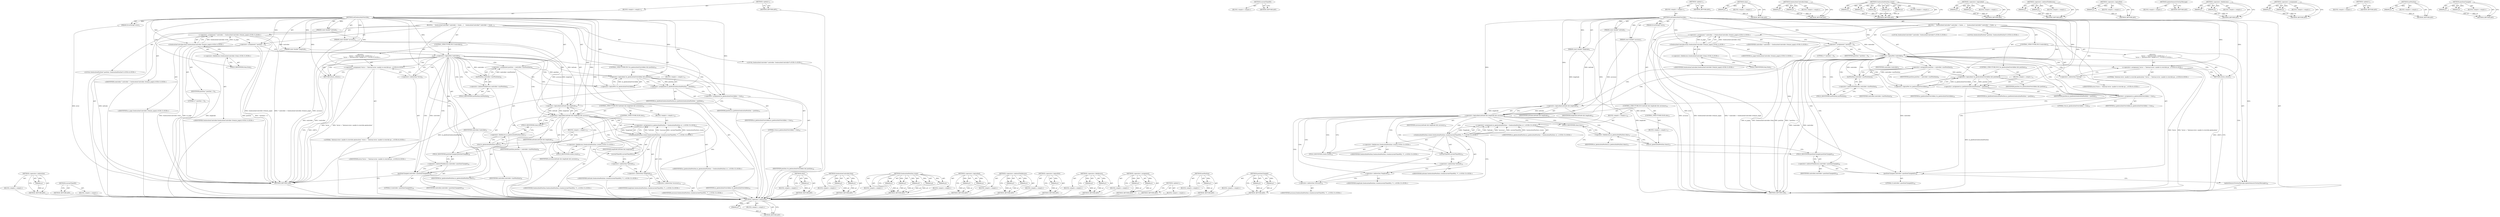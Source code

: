 digraph "positionChanged" {
vulnerable_133 [label=<(METHOD,&lt;operator&gt;.indirection)>];
vulnerable_134 [label=<(PARAM,p1)>];
vulnerable_135 [label=<(BLOCK,&lt;empty&gt;,&lt;empty&gt;)>];
vulnerable_136 [label=<(METHOD_RETURN,ANY)>];
vulnerable_159 [label=<(METHOD,currentTimeMS)>];
vulnerable_160 [label=<(BLOCK,&lt;empty&gt;,&lt;empty&gt;)>];
vulnerable_161 [label=<(METHOD_RETURN,ANY)>];
vulnerable_6 [label=<(METHOD,&lt;global&gt;)<SUB>1</SUB>>];
vulnerable_7 [label=<(BLOCK,&lt;empty&gt;,&lt;empty&gt;)<SUB>1</SUB>>];
vulnerable_8 [label=<(METHOD,setGeolocationOverride)<SUB>1</SUB>>];
vulnerable_9 [label=<(PARAM,ErrorString* error)<SUB>1</SUB>>];
vulnerable_10 [label=<(PARAM,const double* latitude)<SUB>1</SUB>>];
vulnerable_11 [label=<(PARAM,const double* longitude)<SUB>1</SUB>>];
vulnerable_12 [label=<(PARAM,const double* accuracy)<SUB>1</SUB>>];
vulnerable_13 [label=<(BLOCK,{
    GeolocationController* controller = Geolo...,{
    GeolocationController* controller = Geolo...)<SUB>2</SUB>>];
vulnerable_14 [label="<(LOCAL,GeolocationController* controller: GeolocationController*)<SUB>3</SUB>>"];
vulnerable_15 [label="<(&lt;operator&gt;.assignment,* controller = GeolocationController::from(m_page))<SUB>3</SUB>>"];
vulnerable_16 [label="<(IDENTIFIER,controller,* controller = GeolocationController::from(m_page))<SUB>3</SUB>>"];
vulnerable_17 [label="<(GeolocationController.from,GeolocationController::from(m_page))<SUB>3</SUB>>"];
vulnerable_18 [label="<(&lt;operator&gt;.fieldAccess,GeolocationController::from)<SUB>3</SUB>>"];
vulnerable_19 [label="<(IDENTIFIER,GeolocationController,GeolocationController::from(m_page))<SUB>3</SUB>>"];
vulnerable_20 [label=<(FIELD_IDENTIFIER,from,from)<SUB>3</SUB>>];
vulnerable_21 [label="<(IDENTIFIER,m_page,GeolocationController::from(m_page))<SUB>3</SUB>>"];
vulnerable_22 [label="<(LOCAL,GeolocationPosition* position: GeolocationPosition*)<SUB>4</SUB>>"];
vulnerable_23 [label=<(&lt;operator&gt;.assignment,* position = 0)<SUB>4</SUB>>];
vulnerable_24 [label=<(IDENTIFIER,position,* position = 0)<SUB>4</SUB>>];
vulnerable_25 [label=<(LITERAL,0,* position = 0)<SUB>4</SUB>>];
vulnerable_26 [label=<(CONTROL_STRUCTURE,IF,if (!controller))<SUB>5</SUB>>];
vulnerable_27 [label=<(&lt;operator&gt;.logicalNot,!controller)<SUB>5</SUB>>];
vulnerable_28 [label=<(IDENTIFIER,controller,!controller)<SUB>5</SUB>>];
vulnerable_29 [label="<(BLOCK,{
        *error = &quot;Internal error: unable to o...,{
        *error = &quot;Internal error: unable to o...)<SUB>5</SUB>>"];
vulnerable_30 [label="<(&lt;operator&gt;.assignment,*error = &quot;Internal error: unable to override ge...)<SUB>6</SUB>>"];
vulnerable_31 [label=<(&lt;operator&gt;.indirection,*error)<SUB>6</SUB>>];
vulnerable_32 [label="<(IDENTIFIER,error,*error = &quot;Internal error: unable to override ge...)<SUB>6</SUB>>"];
vulnerable_33 [label="<(LITERAL,&quot;Internal error: unable to override geolocation&quot;,*error = &quot;Internal error: unable to override ge...)<SUB>6</SUB>>"];
vulnerable_34 [label=<(RETURN,return;,return;)<SUB>7</SUB>>];
vulnerable_35 [label=<(&lt;operator&gt;.assignment,position = controller-&gt;lastPosition())<SUB>9</SUB>>];
vulnerable_36 [label=<(IDENTIFIER,position,position = controller-&gt;lastPosition())<SUB>9</SUB>>];
vulnerable_37 [label=<(lastPosition,controller-&gt;lastPosition())<SUB>9</SUB>>];
vulnerable_38 [label=<(&lt;operator&gt;.indirectFieldAccess,controller-&gt;lastPosition)<SUB>9</SUB>>];
vulnerable_39 [label=<(IDENTIFIER,controller,controller-&gt;lastPosition())<SUB>9</SUB>>];
vulnerable_40 [label=<(FIELD_IDENTIFIER,lastPosition,lastPosition)<SUB>9</SUB>>];
vulnerable_41 [label=<(CONTROL_STRUCTURE,IF,if (!m_geolocationOverridden &amp;&amp; position))<SUB>10</SUB>>];
vulnerable_42 [label=<(&lt;operator&gt;.logicalAnd,!m_geolocationOverridden &amp;&amp; position)<SUB>10</SUB>>];
vulnerable_43 [label=<(&lt;operator&gt;.logicalNot,!m_geolocationOverridden)<SUB>10</SUB>>];
vulnerable_44 [label=<(IDENTIFIER,m_geolocationOverridden,!m_geolocationOverridden)<SUB>10</SUB>>];
vulnerable_45 [label=<(IDENTIFIER,position,!m_geolocationOverridden &amp;&amp; position)<SUB>10</SUB>>];
vulnerable_46 [label=<(BLOCK,&lt;empty&gt;,&lt;empty&gt;)<SUB>11</SUB>>];
vulnerable_47 [label=<(&lt;operator&gt;.assignment,m_platformGeolocationPosition = position)<SUB>11</SUB>>];
vulnerable_48 [label=<(IDENTIFIER,m_platformGeolocationPosition,m_platformGeolocationPosition = position)<SUB>11</SUB>>];
vulnerable_49 [label=<(IDENTIFIER,position,m_platformGeolocationPosition = position)<SUB>11</SUB>>];
vulnerable_50 [label=<(&lt;operator&gt;.assignment,m_geolocationOverridden = true)<SUB>13</SUB>>];
vulnerable_51 [label=<(IDENTIFIER,m_geolocationOverridden,m_geolocationOverridden = true)<SUB>13</SUB>>];
vulnerable_52 [label=<(LITERAL,true,m_geolocationOverridden = true)<SUB>13</SUB>>];
vulnerable_53 [label=<(CONTROL_STRUCTURE,IF,if (latitude &amp;&amp; longitude &amp;&amp; accuracy))<SUB>14</SUB>>];
vulnerable_54 [label=<(&lt;operator&gt;.logicalAnd,latitude &amp;&amp; longitude &amp;&amp; accuracy)<SUB>14</SUB>>];
vulnerable_55 [label=<(&lt;operator&gt;.logicalAnd,latitude &amp;&amp; longitude)<SUB>14</SUB>>];
vulnerable_56 [label=<(IDENTIFIER,latitude,latitude &amp;&amp; longitude)<SUB>14</SUB>>];
vulnerable_57 [label=<(IDENTIFIER,longitude,latitude &amp;&amp; longitude)<SUB>14</SUB>>];
vulnerable_58 [label=<(IDENTIFIER,accuracy,latitude &amp;&amp; longitude &amp;&amp; accuracy)<SUB>14</SUB>>];
vulnerable_59 [label=<(BLOCK,&lt;empty&gt;,&lt;empty&gt;)<SUB>15</SUB>>];
vulnerable_60 [label="<(&lt;operator&gt;.assignment,m_geolocationPosition = GeolocationPosition::cr...)<SUB>15</SUB>>"];
vulnerable_61 [label="<(IDENTIFIER,m_geolocationPosition,m_geolocationPosition = GeolocationPosition::cr...)<SUB>15</SUB>>"];
vulnerable_62 [label="<(GeolocationPosition.create,GeolocationPosition::create(currentTimeMS(), *l...)<SUB>15</SUB>>"];
vulnerable_63 [label="<(&lt;operator&gt;.fieldAccess,GeolocationPosition::create)<SUB>15</SUB>>"];
vulnerable_64 [label="<(IDENTIFIER,GeolocationPosition,GeolocationPosition::create(currentTimeMS(), *l...)<SUB>15</SUB>>"];
vulnerable_65 [label=<(FIELD_IDENTIFIER,create,create)<SUB>15</SUB>>];
vulnerable_66 [label=<(currentTimeMS,currentTimeMS())<SUB>15</SUB>>];
vulnerable_67 [label=<(&lt;operator&gt;.indirection,*latitude)<SUB>15</SUB>>];
vulnerable_68 [label="<(IDENTIFIER,latitude,GeolocationPosition::create(currentTimeMS(), *l...)<SUB>15</SUB>>"];
vulnerable_69 [label=<(&lt;operator&gt;.indirection,*longitude)<SUB>15</SUB>>];
vulnerable_70 [label="<(IDENTIFIER,longitude,GeolocationPosition::create(currentTimeMS(), *l...)<SUB>15</SUB>>"];
vulnerable_71 [label=<(&lt;operator&gt;.indirection,*accuracy)<SUB>15</SUB>>];
vulnerable_72 [label="<(IDENTIFIER,accuracy,GeolocationPosition::create(currentTimeMS(), *l...)<SUB>15</SUB>>"];
vulnerable_73 [label=<(CONTROL_STRUCTURE,ELSE,else)<SUB>17</SUB>>];
vulnerable_74 [label=<(BLOCK,&lt;empty&gt;,&lt;empty&gt;)<SUB>17</SUB>>];
vulnerable_75 [label=<(clear,m_geolocationPosition.clear())<SUB>17</SUB>>];
vulnerable_76 [label=<(&lt;operator&gt;.fieldAccess,m_geolocationPosition.clear)<SUB>17</SUB>>];
vulnerable_77 [label=<(IDENTIFIER,m_geolocationPosition,m_geolocationPosition.clear())<SUB>17</SUB>>];
vulnerable_78 [label=<(FIELD_IDENTIFIER,clear,clear)<SUB>17</SUB>>];
vulnerable_79 [label=<(positionChanged,controller-&gt;positionChanged(0))<SUB>19</SUB>>];
vulnerable_80 [label=<(&lt;operator&gt;.indirectFieldAccess,controller-&gt;positionChanged)<SUB>19</SUB>>];
vulnerable_81 [label=<(IDENTIFIER,controller,controller-&gt;positionChanged(0))<SUB>19</SUB>>];
vulnerable_82 [label=<(FIELD_IDENTIFIER,positionChanged,positionChanged)<SUB>19</SUB>>];
vulnerable_83 [label=<(LITERAL,0,controller-&gt;positionChanged(0))<SUB>19</SUB>>];
vulnerable_84 [label=<(updateSensorsOverlayMessage,updateSensorsOverlayMessage())<SUB>20</SUB>>];
vulnerable_85 [label=<(METHOD_RETURN,void)<SUB>1</SUB>>];
vulnerable_87 [label=<(METHOD_RETURN,ANY)<SUB>1</SUB>>];
vulnerable_162 [label=<(METHOD,clear)>];
vulnerable_163 [label=<(PARAM,p1)>];
vulnerable_164 [label=<(BLOCK,&lt;empty&gt;,&lt;empty&gt;)>];
vulnerable_165 [label=<(METHOD_RETURN,ANY)>];
vulnerable_119 [label=<(METHOD,GeolocationController.from)>];
vulnerable_120 [label=<(PARAM,p1)>];
vulnerable_121 [label=<(PARAM,p2)>];
vulnerable_122 [label=<(BLOCK,&lt;empty&gt;,&lt;empty&gt;)>];
vulnerable_123 [label=<(METHOD_RETURN,ANY)>];
vulnerable_151 [label=<(METHOD,GeolocationPosition.create)>];
vulnerable_152 [label=<(PARAM,p1)>];
vulnerable_153 [label=<(PARAM,p2)>];
vulnerable_154 [label=<(PARAM,p3)>];
vulnerable_155 [label=<(PARAM,p4)>];
vulnerable_156 [label=<(PARAM,p5)>];
vulnerable_157 [label=<(BLOCK,&lt;empty&gt;,&lt;empty&gt;)>];
vulnerable_158 [label=<(METHOD_RETURN,ANY)>];
vulnerable_146 [label=<(METHOD,&lt;operator&gt;.logicalAnd)>];
vulnerable_147 [label=<(PARAM,p1)>];
vulnerable_148 [label=<(PARAM,p2)>];
vulnerable_149 [label=<(BLOCK,&lt;empty&gt;,&lt;empty&gt;)>];
vulnerable_150 [label=<(METHOD_RETURN,ANY)>];
vulnerable_141 [label=<(METHOD,&lt;operator&gt;.indirectFieldAccess)>];
vulnerable_142 [label=<(PARAM,p1)>];
vulnerable_143 [label=<(PARAM,p2)>];
vulnerable_144 [label=<(BLOCK,&lt;empty&gt;,&lt;empty&gt;)>];
vulnerable_145 [label=<(METHOD_RETURN,ANY)>];
vulnerable_129 [label=<(METHOD,&lt;operator&gt;.logicalNot)>];
vulnerable_130 [label=<(PARAM,p1)>];
vulnerable_131 [label=<(BLOCK,&lt;empty&gt;,&lt;empty&gt;)>];
vulnerable_132 [label=<(METHOD_RETURN,ANY)>];
vulnerable_171 [label=<(METHOD,updateSensorsOverlayMessage)>];
vulnerable_172 [label=<(BLOCK,&lt;empty&gt;,&lt;empty&gt;)>];
vulnerable_173 [label=<(METHOD_RETURN,ANY)>];
vulnerable_124 [label=<(METHOD,&lt;operator&gt;.fieldAccess)>];
vulnerable_125 [label=<(PARAM,p1)>];
vulnerable_126 [label=<(PARAM,p2)>];
vulnerable_127 [label=<(BLOCK,&lt;empty&gt;,&lt;empty&gt;)>];
vulnerable_128 [label=<(METHOD_RETURN,ANY)>];
vulnerable_114 [label=<(METHOD,&lt;operator&gt;.assignment)>];
vulnerable_115 [label=<(PARAM,p1)>];
vulnerable_116 [label=<(PARAM,p2)>];
vulnerable_117 [label=<(BLOCK,&lt;empty&gt;,&lt;empty&gt;)>];
vulnerable_118 [label=<(METHOD_RETURN,ANY)>];
vulnerable_108 [label=<(METHOD,&lt;global&gt;)<SUB>1</SUB>>];
vulnerable_109 [label=<(BLOCK,&lt;empty&gt;,&lt;empty&gt;)>];
vulnerable_110 [label=<(METHOD_RETURN,ANY)>];
vulnerable_137 [label=<(METHOD,lastPosition)>];
vulnerable_138 [label=<(PARAM,p1)>];
vulnerable_139 [label=<(BLOCK,&lt;empty&gt;,&lt;empty&gt;)>];
vulnerable_140 [label=<(METHOD_RETURN,ANY)>];
vulnerable_166 [label=<(METHOD,positionChanged)>];
vulnerable_167 [label=<(PARAM,p1)>];
vulnerable_168 [label=<(PARAM,p2)>];
vulnerable_169 [label=<(BLOCK,&lt;empty&gt;,&lt;empty&gt;)>];
vulnerable_170 [label=<(METHOD_RETURN,ANY)>];
fixed_132 [label=<(METHOD,&lt;operator&gt;.indirection)>];
fixed_133 [label=<(PARAM,p1)>];
fixed_134 [label=<(BLOCK,&lt;empty&gt;,&lt;empty&gt;)>];
fixed_135 [label=<(METHOD_RETURN,ANY)>];
fixed_158 [label=<(METHOD,currentTimeMS)>];
fixed_159 [label=<(BLOCK,&lt;empty&gt;,&lt;empty&gt;)>];
fixed_160 [label=<(METHOD_RETURN,ANY)>];
fixed_6 [label=<(METHOD,&lt;global&gt;)<SUB>1</SUB>>];
fixed_7 [label=<(BLOCK,&lt;empty&gt;,&lt;empty&gt;)<SUB>1</SUB>>];
fixed_8 [label=<(METHOD,setGeolocationOverride)<SUB>1</SUB>>];
fixed_9 [label=<(PARAM,ErrorString* error)<SUB>1</SUB>>];
fixed_10 [label=<(PARAM,const double* latitude)<SUB>1</SUB>>];
fixed_11 [label=<(PARAM,const double* longitude)<SUB>1</SUB>>];
fixed_12 [label=<(PARAM,const double* accuracy)<SUB>1</SUB>>];
fixed_13 [label=<(BLOCK,{
    GeolocationController* controller = Geolo...,{
    GeolocationController* controller = Geolo...)<SUB>2</SUB>>];
fixed_14 [label="<(LOCAL,GeolocationController* controller: GeolocationController*)<SUB>3</SUB>>"];
fixed_15 [label="<(&lt;operator&gt;.assignment,* controller = GeolocationController::from(m_page))<SUB>3</SUB>>"];
fixed_16 [label="<(IDENTIFIER,controller,* controller = GeolocationController::from(m_page))<SUB>3</SUB>>"];
fixed_17 [label="<(GeolocationController.from,GeolocationController::from(m_page))<SUB>3</SUB>>"];
fixed_18 [label="<(&lt;operator&gt;.fieldAccess,GeolocationController::from)<SUB>3</SUB>>"];
fixed_19 [label="<(IDENTIFIER,GeolocationController,GeolocationController::from(m_page))<SUB>3</SUB>>"];
fixed_20 [label=<(FIELD_IDENTIFIER,from,from)<SUB>3</SUB>>];
fixed_21 [label="<(IDENTIFIER,m_page,GeolocationController::from(m_page))<SUB>3</SUB>>"];
fixed_22 [label="<(LOCAL,GeolocationPosition* position: GeolocationPosition*)<SUB>4</SUB>>"];
fixed_23 [label=<(&lt;operator&gt;.assignment,* position = 0)<SUB>4</SUB>>];
fixed_24 [label=<(IDENTIFIER,position,* position = 0)<SUB>4</SUB>>];
fixed_25 [label=<(LITERAL,0,* position = 0)<SUB>4</SUB>>];
fixed_26 [label=<(CONTROL_STRUCTURE,IF,if (!controller))<SUB>5</SUB>>];
fixed_27 [label=<(&lt;operator&gt;.logicalNot,!controller)<SUB>5</SUB>>];
fixed_28 [label=<(IDENTIFIER,controller,!controller)<SUB>5</SUB>>];
fixed_29 [label="<(BLOCK,{
        *error = &quot;Internal error: unable to o...,{
        *error = &quot;Internal error: unable to o...)<SUB>5</SUB>>"];
fixed_30 [label="<(&lt;operator&gt;.assignment,*error = &quot;Internal error: unable to override ge...)<SUB>6</SUB>>"];
fixed_31 [label=<(&lt;operator&gt;.indirection,*error)<SUB>6</SUB>>];
fixed_32 [label="<(IDENTIFIER,error,*error = &quot;Internal error: unable to override ge...)<SUB>6</SUB>>"];
fixed_33 [label="<(LITERAL,&quot;Internal error: unable to override geolocation&quot;,*error = &quot;Internal error: unable to override ge...)<SUB>6</SUB>>"];
fixed_34 [label=<(RETURN,return;,return;)<SUB>7</SUB>>];
fixed_35 [label=<(&lt;operator&gt;.assignment,position = controller-&gt;lastPosition())<SUB>9</SUB>>];
fixed_36 [label=<(IDENTIFIER,position,position = controller-&gt;lastPosition())<SUB>9</SUB>>];
fixed_37 [label=<(lastPosition,controller-&gt;lastPosition())<SUB>9</SUB>>];
fixed_38 [label=<(&lt;operator&gt;.indirectFieldAccess,controller-&gt;lastPosition)<SUB>9</SUB>>];
fixed_39 [label=<(IDENTIFIER,controller,controller-&gt;lastPosition())<SUB>9</SUB>>];
fixed_40 [label=<(FIELD_IDENTIFIER,lastPosition,lastPosition)<SUB>9</SUB>>];
fixed_41 [label=<(CONTROL_STRUCTURE,IF,if (!m_geolocationOverridden &amp;&amp; position))<SUB>10</SUB>>];
fixed_42 [label=<(&lt;operator&gt;.logicalAnd,!m_geolocationOverridden &amp;&amp; position)<SUB>10</SUB>>];
fixed_43 [label=<(&lt;operator&gt;.logicalNot,!m_geolocationOverridden)<SUB>10</SUB>>];
fixed_44 [label=<(IDENTIFIER,m_geolocationOverridden,!m_geolocationOverridden)<SUB>10</SUB>>];
fixed_45 [label=<(IDENTIFIER,position,!m_geolocationOverridden &amp;&amp; position)<SUB>10</SUB>>];
fixed_46 [label=<(BLOCK,&lt;empty&gt;,&lt;empty&gt;)<SUB>11</SUB>>];
fixed_47 [label=<(&lt;operator&gt;.assignment,m_platformGeolocationPosition = position)<SUB>11</SUB>>];
fixed_48 [label=<(IDENTIFIER,m_platformGeolocationPosition,m_platformGeolocationPosition = position)<SUB>11</SUB>>];
fixed_49 [label=<(IDENTIFIER,position,m_platformGeolocationPosition = position)<SUB>11</SUB>>];
fixed_50 [label=<(&lt;operator&gt;.assignment,m_geolocationOverridden = true)<SUB>13</SUB>>];
fixed_51 [label=<(IDENTIFIER,m_geolocationOverridden,m_geolocationOverridden = true)<SUB>13</SUB>>];
fixed_52 [label=<(LITERAL,true,m_geolocationOverridden = true)<SUB>13</SUB>>];
fixed_53 [label=<(CONTROL_STRUCTURE,IF,if (latitude &amp;&amp; longitude &amp;&amp; accuracy))<SUB>14</SUB>>];
fixed_54 [label=<(&lt;operator&gt;.logicalAnd,latitude &amp;&amp; longitude &amp;&amp; accuracy)<SUB>14</SUB>>];
fixed_55 [label=<(&lt;operator&gt;.logicalAnd,latitude &amp;&amp; longitude)<SUB>14</SUB>>];
fixed_56 [label=<(IDENTIFIER,latitude,latitude &amp;&amp; longitude)<SUB>14</SUB>>];
fixed_57 [label=<(IDENTIFIER,longitude,latitude &amp;&amp; longitude)<SUB>14</SUB>>];
fixed_58 [label=<(IDENTIFIER,accuracy,latitude &amp;&amp; longitude &amp;&amp; accuracy)<SUB>14</SUB>>];
fixed_59 [label=<(BLOCK,&lt;empty&gt;,&lt;empty&gt;)<SUB>15</SUB>>];
fixed_60 [label="<(&lt;operator&gt;.assignment,m_geolocationPosition = GeolocationPosition::cr...)<SUB>15</SUB>>"];
fixed_61 [label="<(IDENTIFIER,m_geolocationPosition,m_geolocationPosition = GeolocationPosition::cr...)<SUB>15</SUB>>"];
fixed_62 [label="<(GeolocationPosition.create,GeolocationPosition::create(currentTimeMS(), *l...)<SUB>15</SUB>>"];
fixed_63 [label="<(&lt;operator&gt;.fieldAccess,GeolocationPosition::create)<SUB>15</SUB>>"];
fixed_64 [label="<(IDENTIFIER,GeolocationPosition,GeolocationPosition::create(currentTimeMS(), *l...)<SUB>15</SUB>>"];
fixed_65 [label=<(FIELD_IDENTIFIER,create,create)<SUB>15</SUB>>];
fixed_66 [label=<(currentTimeMS,currentTimeMS())<SUB>15</SUB>>];
fixed_67 [label=<(&lt;operator&gt;.indirection,*latitude)<SUB>15</SUB>>];
fixed_68 [label="<(IDENTIFIER,latitude,GeolocationPosition::create(currentTimeMS(), *l...)<SUB>15</SUB>>"];
fixed_69 [label=<(&lt;operator&gt;.indirection,*longitude)<SUB>15</SUB>>];
fixed_70 [label="<(IDENTIFIER,longitude,GeolocationPosition::create(currentTimeMS(), *l...)<SUB>15</SUB>>"];
fixed_71 [label=<(&lt;operator&gt;.indirection,*accuracy)<SUB>15</SUB>>];
fixed_72 [label="<(IDENTIFIER,accuracy,GeolocationPosition::create(currentTimeMS(), *l...)<SUB>15</SUB>>"];
fixed_73 [label=<(CONTROL_STRUCTURE,ELSE,else)<SUB>17</SUB>>];
fixed_74 [label=<(BLOCK,&lt;empty&gt;,&lt;empty&gt;)<SUB>17</SUB>>];
fixed_75 [label=<(clear,m_geolocationPosition.clear())<SUB>17</SUB>>];
fixed_76 [label=<(&lt;operator&gt;.fieldAccess,m_geolocationPosition.clear)<SUB>17</SUB>>];
fixed_77 [label=<(IDENTIFIER,m_geolocationPosition,m_geolocationPosition.clear())<SUB>17</SUB>>];
fixed_78 [label=<(FIELD_IDENTIFIER,clear,clear)<SUB>17</SUB>>];
fixed_79 [label=<(positionChanged,controller-&gt;positionChanged(0))<SUB>19</SUB>>];
fixed_80 [label=<(&lt;operator&gt;.indirectFieldAccess,controller-&gt;positionChanged)<SUB>19</SUB>>];
fixed_81 [label=<(IDENTIFIER,controller,controller-&gt;positionChanged(0))<SUB>19</SUB>>];
fixed_82 [label=<(FIELD_IDENTIFIER,positionChanged,positionChanged)<SUB>19</SUB>>];
fixed_83 [label=<(LITERAL,0,controller-&gt;positionChanged(0))<SUB>19</SUB>>];
fixed_84 [label=<(METHOD_RETURN,void)<SUB>1</SUB>>];
fixed_86 [label=<(METHOD_RETURN,ANY)<SUB>1</SUB>>];
fixed_161 [label=<(METHOD,clear)>];
fixed_162 [label=<(PARAM,p1)>];
fixed_163 [label=<(BLOCK,&lt;empty&gt;,&lt;empty&gt;)>];
fixed_164 [label=<(METHOD_RETURN,ANY)>];
fixed_118 [label=<(METHOD,GeolocationController.from)>];
fixed_119 [label=<(PARAM,p1)>];
fixed_120 [label=<(PARAM,p2)>];
fixed_121 [label=<(BLOCK,&lt;empty&gt;,&lt;empty&gt;)>];
fixed_122 [label=<(METHOD_RETURN,ANY)>];
fixed_150 [label=<(METHOD,GeolocationPosition.create)>];
fixed_151 [label=<(PARAM,p1)>];
fixed_152 [label=<(PARAM,p2)>];
fixed_153 [label=<(PARAM,p3)>];
fixed_154 [label=<(PARAM,p4)>];
fixed_155 [label=<(PARAM,p5)>];
fixed_156 [label=<(BLOCK,&lt;empty&gt;,&lt;empty&gt;)>];
fixed_157 [label=<(METHOD_RETURN,ANY)>];
fixed_145 [label=<(METHOD,&lt;operator&gt;.logicalAnd)>];
fixed_146 [label=<(PARAM,p1)>];
fixed_147 [label=<(PARAM,p2)>];
fixed_148 [label=<(BLOCK,&lt;empty&gt;,&lt;empty&gt;)>];
fixed_149 [label=<(METHOD_RETURN,ANY)>];
fixed_140 [label=<(METHOD,&lt;operator&gt;.indirectFieldAccess)>];
fixed_141 [label=<(PARAM,p1)>];
fixed_142 [label=<(PARAM,p2)>];
fixed_143 [label=<(BLOCK,&lt;empty&gt;,&lt;empty&gt;)>];
fixed_144 [label=<(METHOD_RETURN,ANY)>];
fixed_128 [label=<(METHOD,&lt;operator&gt;.logicalNot)>];
fixed_129 [label=<(PARAM,p1)>];
fixed_130 [label=<(BLOCK,&lt;empty&gt;,&lt;empty&gt;)>];
fixed_131 [label=<(METHOD_RETURN,ANY)>];
fixed_123 [label=<(METHOD,&lt;operator&gt;.fieldAccess)>];
fixed_124 [label=<(PARAM,p1)>];
fixed_125 [label=<(PARAM,p2)>];
fixed_126 [label=<(BLOCK,&lt;empty&gt;,&lt;empty&gt;)>];
fixed_127 [label=<(METHOD_RETURN,ANY)>];
fixed_113 [label=<(METHOD,&lt;operator&gt;.assignment)>];
fixed_114 [label=<(PARAM,p1)>];
fixed_115 [label=<(PARAM,p2)>];
fixed_116 [label=<(BLOCK,&lt;empty&gt;,&lt;empty&gt;)>];
fixed_117 [label=<(METHOD_RETURN,ANY)>];
fixed_107 [label=<(METHOD,&lt;global&gt;)<SUB>1</SUB>>];
fixed_108 [label=<(BLOCK,&lt;empty&gt;,&lt;empty&gt;)>];
fixed_109 [label=<(METHOD_RETURN,ANY)>];
fixed_136 [label=<(METHOD,lastPosition)>];
fixed_137 [label=<(PARAM,p1)>];
fixed_138 [label=<(BLOCK,&lt;empty&gt;,&lt;empty&gt;)>];
fixed_139 [label=<(METHOD_RETURN,ANY)>];
fixed_165 [label=<(METHOD,positionChanged)>];
fixed_166 [label=<(PARAM,p1)>];
fixed_167 [label=<(PARAM,p2)>];
fixed_168 [label=<(BLOCK,&lt;empty&gt;,&lt;empty&gt;)>];
fixed_169 [label=<(METHOD_RETURN,ANY)>];
vulnerable_133 -> vulnerable_134  [key=0, label="AST: "];
vulnerable_133 -> vulnerable_134  [key=1, label="DDG: "];
vulnerable_133 -> vulnerable_135  [key=0, label="AST: "];
vulnerable_133 -> vulnerable_136  [key=0, label="AST: "];
vulnerable_133 -> vulnerable_136  [key=1, label="CFG: "];
vulnerable_134 -> vulnerable_136  [key=0, label="DDG: p1"];
vulnerable_159 -> vulnerable_160  [key=0, label="AST: "];
vulnerable_159 -> vulnerable_161  [key=0, label="AST: "];
vulnerable_159 -> vulnerable_161  [key=1, label="CFG: "];
vulnerable_6 -> vulnerable_7  [key=0, label="AST: "];
vulnerable_6 -> vulnerable_87  [key=0, label="AST: "];
vulnerable_6 -> vulnerable_87  [key=1, label="CFG: "];
vulnerable_7 -> vulnerable_8  [key=0, label="AST: "];
vulnerable_8 -> vulnerable_9  [key=0, label="AST: "];
vulnerable_8 -> vulnerable_9  [key=1, label="DDG: "];
vulnerable_8 -> vulnerable_10  [key=0, label="AST: "];
vulnerable_8 -> vulnerable_10  [key=1, label="DDG: "];
vulnerable_8 -> vulnerable_11  [key=0, label="AST: "];
vulnerable_8 -> vulnerable_11  [key=1, label="DDG: "];
vulnerable_8 -> vulnerable_12  [key=0, label="AST: "];
vulnerable_8 -> vulnerable_12  [key=1, label="DDG: "];
vulnerable_8 -> vulnerable_13  [key=0, label="AST: "];
vulnerable_8 -> vulnerable_85  [key=0, label="AST: "];
vulnerable_8 -> vulnerable_20  [key=0, label="CFG: "];
vulnerable_8 -> vulnerable_23  [key=0, label="DDG: "];
vulnerable_8 -> vulnerable_50  [key=0, label="DDG: "];
vulnerable_8 -> vulnerable_84  [key=0, label="DDG: "];
vulnerable_8 -> vulnerable_79  [key=0, label="DDG: "];
vulnerable_8 -> vulnerable_17  [key=0, label="DDG: "];
vulnerable_8 -> vulnerable_27  [key=0, label="DDG: "];
vulnerable_8 -> vulnerable_30  [key=0, label="DDG: "];
vulnerable_8 -> vulnerable_34  [key=0, label="DDG: "];
vulnerable_8 -> vulnerable_42  [key=0, label="DDG: "];
vulnerable_8 -> vulnerable_47  [key=0, label="DDG: "];
vulnerable_8 -> vulnerable_54  [key=0, label="DDG: "];
vulnerable_8 -> vulnerable_43  [key=0, label="DDG: "];
vulnerable_8 -> vulnerable_55  [key=0, label="DDG: "];
vulnerable_8 -> vulnerable_62  [key=0, label="DDG: "];
vulnerable_9 -> vulnerable_85  [key=0, label="DDG: error"];
vulnerable_10 -> vulnerable_85  [key=0, label="DDG: latitude"];
vulnerable_10 -> vulnerable_55  [key=0, label="DDG: latitude"];
vulnerable_11 -> vulnerable_85  [key=0, label="DDG: longitude"];
vulnerable_11 -> vulnerable_55  [key=0, label="DDG: longitude"];
vulnerable_12 -> vulnerable_85  [key=0, label="DDG: accuracy"];
vulnerable_12 -> vulnerable_54  [key=0, label="DDG: accuracy"];
vulnerable_13 -> vulnerable_14  [key=0, label="AST: "];
vulnerable_13 -> vulnerable_15  [key=0, label="AST: "];
vulnerable_13 -> vulnerable_22  [key=0, label="AST: "];
vulnerable_13 -> vulnerable_23  [key=0, label="AST: "];
vulnerable_13 -> vulnerable_26  [key=0, label="AST: "];
vulnerable_13 -> vulnerable_35  [key=0, label="AST: "];
vulnerable_13 -> vulnerable_41  [key=0, label="AST: "];
vulnerable_13 -> vulnerable_50  [key=0, label="AST: "];
vulnerable_13 -> vulnerable_53  [key=0, label="AST: "];
vulnerable_13 -> vulnerable_79  [key=0, label="AST: "];
vulnerable_13 -> vulnerable_84  [key=0, label="AST: "];
vulnerable_15 -> vulnerable_16  [key=0, label="AST: "];
vulnerable_15 -> vulnerable_17  [key=0, label="AST: "];
vulnerable_15 -> vulnerable_23  [key=0, label="CFG: "];
vulnerable_15 -> vulnerable_85  [key=0, label="DDG: GeolocationController::from(m_page)"];
vulnerable_15 -> vulnerable_85  [key=1, label="DDG: * controller = GeolocationController::from(m_page)"];
vulnerable_15 -> vulnerable_27  [key=0, label="DDG: controller"];
vulnerable_17 -> vulnerable_18  [key=0, label="AST: "];
vulnerable_17 -> vulnerable_21  [key=0, label="AST: "];
vulnerable_17 -> vulnerable_15  [key=0, label="CFG: "];
vulnerable_17 -> vulnerable_15  [key=1, label="DDG: GeolocationController::from"];
vulnerable_17 -> vulnerable_15  [key=2, label="DDG: m_page"];
vulnerable_17 -> vulnerable_85  [key=0, label="DDG: GeolocationController::from"];
vulnerable_17 -> vulnerable_85  [key=1, label="DDG: m_page"];
vulnerable_18 -> vulnerable_19  [key=0, label="AST: "];
vulnerable_18 -> vulnerable_20  [key=0, label="AST: "];
vulnerable_18 -> vulnerable_17  [key=0, label="CFG: "];
vulnerable_20 -> vulnerable_18  [key=0, label="CFG: "];
vulnerable_23 -> vulnerable_24  [key=0, label="AST: "];
vulnerable_23 -> vulnerable_25  [key=0, label="AST: "];
vulnerable_23 -> vulnerable_27  [key=0, label="CFG: "];
vulnerable_23 -> vulnerable_85  [key=0, label="DDG: position"];
vulnerable_23 -> vulnerable_85  [key=1, label="DDG: * position = 0"];
vulnerable_26 -> vulnerable_27  [key=0, label="AST: "];
vulnerable_26 -> vulnerable_29  [key=0, label="AST: "];
vulnerable_27 -> vulnerable_28  [key=0, label="AST: "];
vulnerable_27 -> vulnerable_31  [key=0, label="CFG: "];
vulnerable_27 -> vulnerable_31  [key=1, label="CDG: "];
vulnerable_27 -> vulnerable_40  [key=0, label="CFG: "];
vulnerable_27 -> vulnerable_40  [key=1, label="CDG: "];
vulnerable_27 -> vulnerable_85  [key=0, label="DDG: controller"];
vulnerable_27 -> vulnerable_85  [key=1, label="DDG: !controller"];
vulnerable_27 -> vulnerable_79  [key=0, label="DDG: controller"];
vulnerable_27 -> vulnerable_79  [key=1, label="CDG: "];
vulnerable_27 -> vulnerable_37  [key=0, label="DDG: controller"];
vulnerable_27 -> vulnerable_37  [key=1, label="CDG: "];
vulnerable_27 -> vulnerable_30  [key=0, label="CDG: "];
vulnerable_27 -> vulnerable_34  [key=0, label="CDG: "];
vulnerable_27 -> vulnerable_42  [key=0, label="CDG: "];
vulnerable_27 -> vulnerable_84  [key=0, label="CDG: "];
vulnerable_27 -> vulnerable_38  [key=0, label="CDG: "];
vulnerable_27 -> vulnerable_50  [key=0, label="CDG: "];
vulnerable_27 -> vulnerable_35  [key=0, label="CDG: "];
vulnerable_27 -> vulnerable_82  [key=0, label="CDG: "];
vulnerable_27 -> vulnerable_54  [key=0, label="CDG: "];
vulnerable_27 -> vulnerable_43  [key=0, label="CDG: "];
vulnerable_27 -> vulnerable_80  [key=0, label="CDG: "];
vulnerable_27 -> vulnerable_55  [key=0, label="CDG: "];
vulnerable_29 -> vulnerable_30  [key=0, label="AST: "];
vulnerable_29 -> vulnerable_34  [key=0, label="AST: "];
vulnerable_30 -> vulnerable_31  [key=0, label="AST: "];
vulnerable_30 -> vulnerable_33  [key=0, label="AST: "];
vulnerable_30 -> vulnerable_34  [key=0, label="CFG: "];
vulnerable_30 -> vulnerable_85  [key=0, label="DDG: *error"];
vulnerable_30 -> vulnerable_85  [key=1, label="DDG: *error = &quot;Internal error: unable to override geolocation&quot;"];
vulnerable_31 -> vulnerable_32  [key=0, label="AST: "];
vulnerable_31 -> vulnerable_30  [key=0, label="CFG: "];
vulnerable_34 -> vulnerable_85  [key=0, label="CFG: "];
vulnerable_34 -> vulnerable_85  [key=1, label="DDG: &lt;RET&gt;"];
vulnerable_35 -> vulnerable_36  [key=0, label="AST: "];
vulnerable_35 -> vulnerable_37  [key=0, label="AST: "];
vulnerable_35 -> vulnerable_43  [key=0, label="CFG: "];
vulnerable_35 -> vulnerable_42  [key=0, label="DDG: position"];
vulnerable_37 -> vulnerable_38  [key=0, label="AST: "];
vulnerable_37 -> vulnerable_35  [key=0, label="CFG: "];
vulnerable_37 -> vulnerable_35  [key=1, label="DDG: controller-&gt;lastPosition"];
vulnerable_38 -> vulnerable_39  [key=0, label="AST: "];
vulnerable_38 -> vulnerable_40  [key=0, label="AST: "];
vulnerable_38 -> vulnerable_37  [key=0, label="CFG: "];
vulnerable_40 -> vulnerable_38  [key=0, label="CFG: "];
vulnerable_41 -> vulnerable_42  [key=0, label="AST: "];
vulnerable_41 -> vulnerable_46  [key=0, label="AST: "];
vulnerable_42 -> vulnerable_43  [key=0, label="AST: "];
vulnerable_42 -> vulnerable_45  [key=0, label="AST: "];
vulnerable_42 -> vulnerable_47  [key=0, label="CFG: "];
vulnerable_42 -> vulnerable_47  [key=1, label="DDG: position"];
vulnerable_42 -> vulnerable_47  [key=2, label="CDG: "];
vulnerable_42 -> vulnerable_50  [key=0, label="CFG: "];
vulnerable_43 -> vulnerable_44  [key=0, label="AST: "];
vulnerable_43 -> vulnerable_42  [key=0, label="CFG: "];
vulnerable_43 -> vulnerable_42  [key=1, label="DDG: m_geolocationOverridden"];
vulnerable_46 -> vulnerable_47  [key=0, label="AST: "];
vulnerable_47 -> vulnerable_48  [key=0, label="AST: "];
vulnerable_47 -> vulnerable_49  [key=0, label="AST: "];
vulnerable_47 -> vulnerable_50  [key=0, label="CFG: "];
vulnerable_47 -> vulnerable_85  [key=0, label="DDG: m_platformGeolocationPosition"];
vulnerable_50 -> vulnerable_51  [key=0, label="AST: "];
vulnerable_50 -> vulnerable_52  [key=0, label="AST: "];
vulnerable_50 -> vulnerable_55  [key=0, label="CFG: "];
vulnerable_53 -> vulnerable_54  [key=0, label="AST: "];
vulnerable_53 -> vulnerable_59  [key=0, label="AST: "];
vulnerable_53 -> vulnerable_73  [key=0, label="AST: "];
vulnerable_54 -> vulnerable_55  [key=0, label="AST: "];
vulnerable_54 -> vulnerable_58  [key=0, label="AST: "];
vulnerable_54 -> vulnerable_65  [key=0, label="CFG: "];
vulnerable_54 -> vulnerable_65  [key=1, label="CDG: "];
vulnerable_54 -> vulnerable_78  [key=0, label="CFG: "];
vulnerable_54 -> vulnerable_78  [key=1, label="CDG: "];
vulnerable_54 -> vulnerable_60  [key=0, label="CDG: "];
vulnerable_54 -> vulnerable_66  [key=0, label="CDG: "];
vulnerable_54 -> vulnerable_75  [key=0, label="CDG: "];
vulnerable_54 -> vulnerable_69  [key=0, label="CDG: "];
vulnerable_54 -> vulnerable_67  [key=0, label="CDG: "];
vulnerable_54 -> vulnerable_76  [key=0, label="CDG: "];
vulnerable_54 -> vulnerable_71  [key=0, label="CDG: "];
vulnerable_54 -> vulnerable_63  [key=0, label="CDG: "];
vulnerable_54 -> vulnerable_62  [key=0, label="CDG: "];
vulnerable_55 -> vulnerable_56  [key=0, label="AST: "];
vulnerable_55 -> vulnerable_57  [key=0, label="AST: "];
vulnerable_55 -> vulnerable_54  [key=0, label="CFG: "];
vulnerable_55 -> vulnerable_54  [key=1, label="DDG: latitude"];
vulnerable_55 -> vulnerable_54  [key=2, label="DDG: longitude"];
vulnerable_59 -> vulnerable_60  [key=0, label="AST: "];
vulnerable_60 -> vulnerable_61  [key=0, label="AST: "];
vulnerable_60 -> vulnerable_62  [key=0, label="AST: "];
vulnerable_60 -> vulnerable_82  [key=0, label="CFG: "];
vulnerable_62 -> vulnerable_63  [key=0, label="AST: "];
vulnerable_62 -> vulnerable_66  [key=0, label="AST: "];
vulnerable_62 -> vulnerable_67  [key=0, label="AST: "];
vulnerable_62 -> vulnerable_69  [key=0, label="AST: "];
vulnerable_62 -> vulnerable_71  [key=0, label="AST: "];
vulnerable_62 -> vulnerable_60  [key=0, label="CFG: "];
vulnerable_62 -> vulnerable_60  [key=1, label="DDG: *latitude"];
vulnerable_62 -> vulnerable_60  [key=2, label="DDG: *accuracy"];
vulnerable_62 -> vulnerable_60  [key=3, label="DDG: currentTimeMS()"];
vulnerable_62 -> vulnerable_60  [key=4, label="DDG: GeolocationPosition::create"];
vulnerable_62 -> vulnerable_60  [key=5, label="DDG: *longitude"];
vulnerable_63 -> vulnerable_64  [key=0, label="AST: "];
vulnerable_63 -> vulnerable_65  [key=0, label="AST: "];
vulnerable_63 -> vulnerable_66  [key=0, label="CFG: "];
vulnerable_65 -> vulnerable_63  [key=0, label="CFG: "];
vulnerable_66 -> vulnerable_67  [key=0, label="CFG: "];
vulnerable_67 -> vulnerable_68  [key=0, label="AST: "];
vulnerable_67 -> vulnerable_69  [key=0, label="CFG: "];
vulnerable_69 -> vulnerable_70  [key=0, label="AST: "];
vulnerable_69 -> vulnerable_71  [key=0, label="CFG: "];
vulnerable_71 -> vulnerable_72  [key=0, label="AST: "];
vulnerable_71 -> vulnerable_62  [key=0, label="CFG: "];
vulnerable_73 -> vulnerable_74  [key=0, label="AST: "];
vulnerable_74 -> vulnerable_75  [key=0, label="AST: "];
vulnerable_75 -> vulnerable_76  [key=0, label="AST: "];
vulnerable_75 -> vulnerable_82  [key=0, label="CFG: "];
vulnerable_76 -> vulnerable_77  [key=0, label="AST: "];
vulnerable_76 -> vulnerable_78  [key=0, label="AST: "];
vulnerable_76 -> vulnerable_75  [key=0, label="CFG: "];
vulnerable_78 -> vulnerable_76  [key=0, label="CFG: "];
vulnerable_79 -> vulnerable_80  [key=0, label="AST: "];
vulnerable_79 -> vulnerable_83  [key=0, label="AST: "];
vulnerable_79 -> vulnerable_84  [key=0, label="CFG: "];
vulnerable_80 -> vulnerable_81  [key=0, label="AST: "];
vulnerable_80 -> vulnerable_82  [key=0, label="AST: "];
vulnerable_80 -> vulnerable_79  [key=0, label="CFG: "];
vulnerable_82 -> vulnerable_80  [key=0, label="CFG: "];
vulnerable_84 -> vulnerable_85  [key=0, label="CFG: "];
vulnerable_162 -> vulnerable_163  [key=0, label="AST: "];
vulnerable_162 -> vulnerable_163  [key=1, label="DDG: "];
vulnerable_162 -> vulnerable_164  [key=0, label="AST: "];
vulnerable_162 -> vulnerable_165  [key=0, label="AST: "];
vulnerable_162 -> vulnerable_165  [key=1, label="CFG: "];
vulnerable_163 -> vulnerable_165  [key=0, label="DDG: p1"];
vulnerable_119 -> vulnerable_120  [key=0, label="AST: "];
vulnerable_119 -> vulnerable_120  [key=1, label="DDG: "];
vulnerable_119 -> vulnerable_122  [key=0, label="AST: "];
vulnerable_119 -> vulnerable_121  [key=0, label="AST: "];
vulnerable_119 -> vulnerable_121  [key=1, label="DDG: "];
vulnerable_119 -> vulnerable_123  [key=0, label="AST: "];
vulnerable_119 -> vulnerable_123  [key=1, label="CFG: "];
vulnerable_120 -> vulnerable_123  [key=0, label="DDG: p1"];
vulnerable_121 -> vulnerable_123  [key=0, label="DDG: p2"];
vulnerable_151 -> vulnerable_152  [key=0, label="AST: "];
vulnerable_151 -> vulnerable_152  [key=1, label="DDG: "];
vulnerable_151 -> vulnerable_157  [key=0, label="AST: "];
vulnerable_151 -> vulnerable_153  [key=0, label="AST: "];
vulnerable_151 -> vulnerable_153  [key=1, label="DDG: "];
vulnerable_151 -> vulnerable_158  [key=0, label="AST: "];
vulnerable_151 -> vulnerable_158  [key=1, label="CFG: "];
vulnerable_151 -> vulnerable_154  [key=0, label="AST: "];
vulnerable_151 -> vulnerable_154  [key=1, label="DDG: "];
vulnerable_151 -> vulnerable_155  [key=0, label="AST: "];
vulnerable_151 -> vulnerable_155  [key=1, label="DDG: "];
vulnerable_151 -> vulnerable_156  [key=0, label="AST: "];
vulnerable_151 -> vulnerable_156  [key=1, label="DDG: "];
vulnerable_152 -> vulnerable_158  [key=0, label="DDG: p1"];
vulnerable_153 -> vulnerable_158  [key=0, label="DDG: p2"];
vulnerable_154 -> vulnerable_158  [key=0, label="DDG: p3"];
vulnerable_155 -> vulnerable_158  [key=0, label="DDG: p4"];
vulnerable_156 -> vulnerable_158  [key=0, label="DDG: p5"];
vulnerable_146 -> vulnerable_147  [key=0, label="AST: "];
vulnerable_146 -> vulnerable_147  [key=1, label="DDG: "];
vulnerable_146 -> vulnerable_149  [key=0, label="AST: "];
vulnerable_146 -> vulnerable_148  [key=0, label="AST: "];
vulnerable_146 -> vulnerable_148  [key=1, label="DDG: "];
vulnerable_146 -> vulnerable_150  [key=0, label="AST: "];
vulnerable_146 -> vulnerable_150  [key=1, label="CFG: "];
vulnerable_147 -> vulnerable_150  [key=0, label="DDG: p1"];
vulnerable_148 -> vulnerable_150  [key=0, label="DDG: p2"];
vulnerable_141 -> vulnerable_142  [key=0, label="AST: "];
vulnerable_141 -> vulnerable_142  [key=1, label="DDG: "];
vulnerable_141 -> vulnerable_144  [key=0, label="AST: "];
vulnerable_141 -> vulnerable_143  [key=0, label="AST: "];
vulnerable_141 -> vulnerable_143  [key=1, label="DDG: "];
vulnerable_141 -> vulnerable_145  [key=0, label="AST: "];
vulnerable_141 -> vulnerable_145  [key=1, label="CFG: "];
vulnerable_142 -> vulnerable_145  [key=0, label="DDG: p1"];
vulnerable_143 -> vulnerable_145  [key=0, label="DDG: p2"];
vulnerable_129 -> vulnerable_130  [key=0, label="AST: "];
vulnerable_129 -> vulnerable_130  [key=1, label="DDG: "];
vulnerable_129 -> vulnerable_131  [key=0, label="AST: "];
vulnerable_129 -> vulnerable_132  [key=0, label="AST: "];
vulnerable_129 -> vulnerable_132  [key=1, label="CFG: "];
vulnerable_130 -> vulnerable_132  [key=0, label="DDG: p1"];
vulnerable_171 -> vulnerable_172  [key=0, label="AST: "];
vulnerable_171 -> vulnerable_173  [key=0, label="AST: "];
vulnerable_171 -> vulnerable_173  [key=1, label="CFG: "];
vulnerable_124 -> vulnerable_125  [key=0, label="AST: "];
vulnerable_124 -> vulnerable_125  [key=1, label="DDG: "];
vulnerable_124 -> vulnerable_127  [key=0, label="AST: "];
vulnerable_124 -> vulnerable_126  [key=0, label="AST: "];
vulnerable_124 -> vulnerable_126  [key=1, label="DDG: "];
vulnerable_124 -> vulnerable_128  [key=0, label="AST: "];
vulnerable_124 -> vulnerable_128  [key=1, label="CFG: "];
vulnerable_125 -> vulnerable_128  [key=0, label="DDG: p1"];
vulnerable_126 -> vulnerable_128  [key=0, label="DDG: p2"];
vulnerable_114 -> vulnerable_115  [key=0, label="AST: "];
vulnerable_114 -> vulnerable_115  [key=1, label="DDG: "];
vulnerable_114 -> vulnerable_117  [key=0, label="AST: "];
vulnerable_114 -> vulnerable_116  [key=0, label="AST: "];
vulnerable_114 -> vulnerable_116  [key=1, label="DDG: "];
vulnerable_114 -> vulnerable_118  [key=0, label="AST: "];
vulnerable_114 -> vulnerable_118  [key=1, label="CFG: "];
vulnerable_115 -> vulnerable_118  [key=0, label="DDG: p1"];
vulnerable_116 -> vulnerable_118  [key=0, label="DDG: p2"];
vulnerable_108 -> vulnerable_109  [key=0, label="AST: "];
vulnerable_108 -> vulnerable_110  [key=0, label="AST: "];
vulnerable_108 -> vulnerable_110  [key=1, label="CFG: "];
vulnerable_137 -> vulnerable_138  [key=0, label="AST: "];
vulnerable_137 -> vulnerable_138  [key=1, label="DDG: "];
vulnerable_137 -> vulnerable_139  [key=0, label="AST: "];
vulnerable_137 -> vulnerable_140  [key=0, label="AST: "];
vulnerable_137 -> vulnerable_140  [key=1, label="CFG: "];
vulnerable_138 -> vulnerable_140  [key=0, label="DDG: p1"];
vulnerable_166 -> vulnerable_167  [key=0, label="AST: "];
vulnerable_166 -> vulnerable_167  [key=1, label="DDG: "];
vulnerable_166 -> vulnerable_169  [key=0, label="AST: "];
vulnerable_166 -> vulnerable_168  [key=0, label="AST: "];
vulnerable_166 -> vulnerable_168  [key=1, label="DDG: "];
vulnerable_166 -> vulnerable_170  [key=0, label="AST: "];
vulnerable_166 -> vulnerable_170  [key=1, label="CFG: "];
vulnerable_167 -> vulnerable_170  [key=0, label="DDG: p1"];
vulnerable_168 -> vulnerable_170  [key=0, label="DDG: p2"];
fixed_132 -> fixed_133  [key=0, label="AST: "];
fixed_132 -> fixed_133  [key=1, label="DDG: "];
fixed_132 -> fixed_134  [key=0, label="AST: "];
fixed_132 -> fixed_135  [key=0, label="AST: "];
fixed_132 -> fixed_135  [key=1, label="CFG: "];
fixed_133 -> fixed_135  [key=0, label="DDG: p1"];
fixed_134 -> vulnerable_133  [key=0];
fixed_135 -> vulnerable_133  [key=0];
fixed_158 -> fixed_159  [key=0, label="AST: "];
fixed_158 -> fixed_160  [key=0, label="AST: "];
fixed_158 -> fixed_160  [key=1, label="CFG: "];
fixed_159 -> vulnerable_133  [key=0];
fixed_160 -> vulnerable_133  [key=0];
fixed_6 -> fixed_7  [key=0, label="AST: "];
fixed_6 -> fixed_86  [key=0, label="AST: "];
fixed_6 -> fixed_86  [key=1, label="CFG: "];
fixed_7 -> fixed_8  [key=0, label="AST: "];
fixed_8 -> fixed_9  [key=0, label="AST: "];
fixed_8 -> fixed_9  [key=1, label="DDG: "];
fixed_8 -> fixed_10  [key=0, label="AST: "];
fixed_8 -> fixed_10  [key=1, label="DDG: "];
fixed_8 -> fixed_11  [key=0, label="AST: "];
fixed_8 -> fixed_11  [key=1, label="DDG: "];
fixed_8 -> fixed_12  [key=0, label="AST: "];
fixed_8 -> fixed_12  [key=1, label="DDG: "];
fixed_8 -> fixed_13  [key=0, label="AST: "];
fixed_8 -> fixed_84  [key=0, label="AST: "];
fixed_8 -> fixed_20  [key=0, label="CFG: "];
fixed_8 -> fixed_23  [key=0, label="DDG: "];
fixed_8 -> fixed_50  [key=0, label="DDG: "];
fixed_8 -> fixed_79  [key=0, label="DDG: "];
fixed_8 -> fixed_17  [key=0, label="DDG: "];
fixed_8 -> fixed_27  [key=0, label="DDG: "];
fixed_8 -> fixed_30  [key=0, label="DDG: "];
fixed_8 -> fixed_34  [key=0, label="DDG: "];
fixed_8 -> fixed_42  [key=0, label="DDG: "];
fixed_8 -> fixed_47  [key=0, label="DDG: "];
fixed_8 -> fixed_54  [key=0, label="DDG: "];
fixed_8 -> fixed_43  [key=0, label="DDG: "];
fixed_8 -> fixed_55  [key=0, label="DDG: "];
fixed_8 -> fixed_62  [key=0, label="DDG: "];
fixed_9 -> fixed_84  [key=0, label="DDG: error"];
fixed_10 -> fixed_84  [key=0, label="DDG: latitude"];
fixed_10 -> fixed_55  [key=0, label="DDG: latitude"];
fixed_11 -> fixed_84  [key=0, label="DDG: longitude"];
fixed_11 -> fixed_55  [key=0, label="DDG: longitude"];
fixed_12 -> fixed_84  [key=0, label="DDG: accuracy"];
fixed_12 -> fixed_54  [key=0, label="DDG: accuracy"];
fixed_13 -> fixed_14  [key=0, label="AST: "];
fixed_13 -> fixed_15  [key=0, label="AST: "];
fixed_13 -> fixed_22  [key=0, label="AST: "];
fixed_13 -> fixed_23  [key=0, label="AST: "];
fixed_13 -> fixed_26  [key=0, label="AST: "];
fixed_13 -> fixed_35  [key=0, label="AST: "];
fixed_13 -> fixed_41  [key=0, label="AST: "];
fixed_13 -> fixed_50  [key=0, label="AST: "];
fixed_13 -> fixed_53  [key=0, label="AST: "];
fixed_13 -> fixed_79  [key=0, label="AST: "];
fixed_14 -> vulnerable_133  [key=0];
fixed_15 -> fixed_16  [key=0, label="AST: "];
fixed_15 -> fixed_17  [key=0, label="AST: "];
fixed_15 -> fixed_23  [key=0, label="CFG: "];
fixed_15 -> fixed_84  [key=0, label="DDG: GeolocationController::from(m_page)"];
fixed_15 -> fixed_84  [key=1, label="DDG: * controller = GeolocationController::from(m_page)"];
fixed_15 -> fixed_27  [key=0, label="DDG: controller"];
fixed_16 -> vulnerable_133  [key=0];
fixed_17 -> fixed_18  [key=0, label="AST: "];
fixed_17 -> fixed_21  [key=0, label="AST: "];
fixed_17 -> fixed_15  [key=0, label="CFG: "];
fixed_17 -> fixed_15  [key=1, label="DDG: GeolocationController::from"];
fixed_17 -> fixed_15  [key=2, label="DDG: m_page"];
fixed_17 -> fixed_84  [key=0, label="DDG: GeolocationController::from"];
fixed_17 -> fixed_84  [key=1, label="DDG: m_page"];
fixed_18 -> fixed_19  [key=0, label="AST: "];
fixed_18 -> fixed_20  [key=0, label="AST: "];
fixed_18 -> fixed_17  [key=0, label="CFG: "];
fixed_19 -> vulnerable_133  [key=0];
fixed_20 -> fixed_18  [key=0, label="CFG: "];
fixed_21 -> vulnerable_133  [key=0];
fixed_22 -> vulnerable_133  [key=0];
fixed_23 -> fixed_24  [key=0, label="AST: "];
fixed_23 -> fixed_25  [key=0, label="AST: "];
fixed_23 -> fixed_27  [key=0, label="CFG: "];
fixed_23 -> fixed_84  [key=0, label="DDG: position"];
fixed_23 -> fixed_84  [key=1, label="DDG: * position = 0"];
fixed_24 -> vulnerable_133  [key=0];
fixed_25 -> vulnerable_133  [key=0];
fixed_26 -> fixed_27  [key=0, label="AST: "];
fixed_26 -> fixed_29  [key=0, label="AST: "];
fixed_27 -> fixed_28  [key=0, label="AST: "];
fixed_27 -> fixed_31  [key=0, label="CFG: "];
fixed_27 -> fixed_31  [key=1, label="CDG: "];
fixed_27 -> fixed_40  [key=0, label="CFG: "];
fixed_27 -> fixed_40  [key=1, label="CDG: "];
fixed_27 -> fixed_84  [key=0, label="DDG: controller"];
fixed_27 -> fixed_84  [key=1, label="DDG: !controller"];
fixed_27 -> fixed_79  [key=0, label="DDG: controller"];
fixed_27 -> fixed_79  [key=1, label="CDG: "];
fixed_27 -> fixed_37  [key=0, label="DDG: controller"];
fixed_27 -> fixed_37  [key=1, label="CDG: "];
fixed_27 -> fixed_30  [key=0, label="CDG: "];
fixed_27 -> fixed_34  [key=0, label="CDG: "];
fixed_27 -> fixed_42  [key=0, label="CDG: "];
fixed_27 -> fixed_38  [key=0, label="CDG: "];
fixed_27 -> fixed_50  [key=0, label="CDG: "];
fixed_27 -> fixed_35  [key=0, label="CDG: "];
fixed_27 -> fixed_82  [key=0, label="CDG: "];
fixed_27 -> fixed_54  [key=0, label="CDG: "];
fixed_27 -> fixed_43  [key=0, label="CDG: "];
fixed_27 -> fixed_80  [key=0, label="CDG: "];
fixed_27 -> fixed_55  [key=0, label="CDG: "];
fixed_28 -> vulnerable_133  [key=0];
fixed_29 -> fixed_30  [key=0, label="AST: "];
fixed_29 -> fixed_34  [key=0, label="AST: "];
fixed_30 -> fixed_31  [key=0, label="AST: "];
fixed_30 -> fixed_33  [key=0, label="AST: "];
fixed_30 -> fixed_34  [key=0, label="CFG: "];
fixed_30 -> fixed_84  [key=0, label="DDG: *error"];
fixed_30 -> fixed_84  [key=1, label="DDG: *error = &quot;Internal error: unable to override geolocation&quot;"];
fixed_31 -> fixed_32  [key=0, label="AST: "];
fixed_31 -> fixed_30  [key=0, label="CFG: "];
fixed_32 -> vulnerable_133  [key=0];
fixed_33 -> vulnerable_133  [key=0];
fixed_34 -> fixed_84  [key=0, label="CFG: "];
fixed_34 -> fixed_84  [key=1, label="DDG: &lt;RET&gt;"];
fixed_35 -> fixed_36  [key=0, label="AST: "];
fixed_35 -> fixed_37  [key=0, label="AST: "];
fixed_35 -> fixed_43  [key=0, label="CFG: "];
fixed_35 -> fixed_42  [key=0, label="DDG: position"];
fixed_36 -> vulnerable_133  [key=0];
fixed_37 -> fixed_38  [key=0, label="AST: "];
fixed_37 -> fixed_35  [key=0, label="CFG: "];
fixed_37 -> fixed_35  [key=1, label="DDG: controller-&gt;lastPosition"];
fixed_38 -> fixed_39  [key=0, label="AST: "];
fixed_38 -> fixed_40  [key=0, label="AST: "];
fixed_38 -> fixed_37  [key=0, label="CFG: "];
fixed_39 -> vulnerable_133  [key=0];
fixed_40 -> fixed_38  [key=0, label="CFG: "];
fixed_41 -> fixed_42  [key=0, label="AST: "];
fixed_41 -> fixed_46  [key=0, label="AST: "];
fixed_42 -> fixed_43  [key=0, label="AST: "];
fixed_42 -> fixed_45  [key=0, label="AST: "];
fixed_42 -> fixed_47  [key=0, label="CFG: "];
fixed_42 -> fixed_47  [key=1, label="DDG: position"];
fixed_42 -> fixed_47  [key=2, label="CDG: "];
fixed_42 -> fixed_50  [key=0, label="CFG: "];
fixed_43 -> fixed_44  [key=0, label="AST: "];
fixed_43 -> fixed_42  [key=0, label="CFG: "];
fixed_43 -> fixed_42  [key=1, label="DDG: m_geolocationOverridden"];
fixed_44 -> vulnerable_133  [key=0];
fixed_45 -> vulnerable_133  [key=0];
fixed_46 -> fixed_47  [key=0, label="AST: "];
fixed_47 -> fixed_48  [key=0, label="AST: "];
fixed_47 -> fixed_49  [key=0, label="AST: "];
fixed_47 -> fixed_50  [key=0, label="CFG: "];
fixed_47 -> fixed_84  [key=0, label="DDG: m_platformGeolocationPosition"];
fixed_48 -> vulnerable_133  [key=0];
fixed_49 -> vulnerable_133  [key=0];
fixed_50 -> fixed_51  [key=0, label="AST: "];
fixed_50 -> fixed_52  [key=0, label="AST: "];
fixed_50 -> fixed_55  [key=0, label="CFG: "];
fixed_51 -> vulnerable_133  [key=0];
fixed_52 -> vulnerable_133  [key=0];
fixed_53 -> fixed_54  [key=0, label="AST: "];
fixed_53 -> fixed_59  [key=0, label="AST: "];
fixed_53 -> fixed_73  [key=0, label="AST: "];
fixed_54 -> fixed_55  [key=0, label="AST: "];
fixed_54 -> fixed_58  [key=0, label="AST: "];
fixed_54 -> fixed_65  [key=0, label="CFG: "];
fixed_54 -> fixed_65  [key=1, label="CDG: "];
fixed_54 -> fixed_78  [key=0, label="CFG: "];
fixed_54 -> fixed_78  [key=1, label="CDG: "];
fixed_54 -> fixed_60  [key=0, label="CDG: "];
fixed_54 -> fixed_66  [key=0, label="CDG: "];
fixed_54 -> fixed_75  [key=0, label="CDG: "];
fixed_54 -> fixed_69  [key=0, label="CDG: "];
fixed_54 -> fixed_67  [key=0, label="CDG: "];
fixed_54 -> fixed_76  [key=0, label="CDG: "];
fixed_54 -> fixed_71  [key=0, label="CDG: "];
fixed_54 -> fixed_63  [key=0, label="CDG: "];
fixed_54 -> fixed_62  [key=0, label="CDG: "];
fixed_55 -> fixed_56  [key=0, label="AST: "];
fixed_55 -> fixed_57  [key=0, label="AST: "];
fixed_55 -> fixed_54  [key=0, label="CFG: "];
fixed_55 -> fixed_54  [key=1, label="DDG: latitude"];
fixed_55 -> fixed_54  [key=2, label="DDG: longitude"];
fixed_56 -> vulnerable_133  [key=0];
fixed_57 -> vulnerable_133  [key=0];
fixed_58 -> vulnerable_133  [key=0];
fixed_59 -> fixed_60  [key=0, label="AST: "];
fixed_60 -> fixed_61  [key=0, label="AST: "];
fixed_60 -> fixed_62  [key=0, label="AST: "];
fixed_60 -> fixed_82  [key=0, label="CFG: "];
fixed_61 -> vulnerable_133  [key=0];
fixed_62 -> fixed_63  [key=0, label="AST: "];
fixed_62 -> fixed_66  [key=0, label="AST: "];
fixed_62 -> fixed_67  [key=0, label="AST: "];
fixed_62 -> fixed_69  [key=0, label="AST: "];
fixed_62 -> fixed_71  [key=0, label="AST: "];
fixed_62 -> fixed_60  [key=0, label="CFG: "];
fixed_62 -> fixed_60  [key=1, label="DDG: *latitude"];
fixed_62 -> fixed_60  [key=2, label="DDG: *accuracy"];
fixed_62 -> fixed_60  [key=3, label="DDG: currentTimeMS()"];
fixed_62 -> fixed_60  [key=4, label="DDG: GeolocationPosition::create"];
fixed_62 -> fixed_60  [key=5, label="DDG: *longitude"];
fixed_63 -> fixed_64  [key=0, label="AST: "];
fixed_63 -> fixed_65  [key=0, label="AST: "];
fixed_63 -> fixed_66  [key=0, label="CFG: "];
fixed_64 -> vulnerable_133  [key=0];
fixed_65 -> fixed_63  [key=0, label="CFG: "];
fixed_66 -> fixed_67  [key=0, label="CFG: "];
fixed_67 -> fixed_68  [key=0, label="AST: "];
fixed_67 -> fixed_69  [key=0, label="CFG: "];
fixed_68 -> vulnerable_133  [key=0];
fixed_69 -> fixed_70  [key=0, label="AST: "];
fixed_69 -> fixed_71  [key=0, label="CFG: "];
fixed_70 -> vulnerable_133  [key=0];
fixed_71 -> fixed_72  [key=0, label="AST: "];
fixed_71 -> fixed_62  [key=0, label="CFG: "];
fixed_72 -> vulnerable_133  [key=0];
fixed_73 -> fixed_74  [key=0, label="AST: "];
fixed_74 -> fixed_75  [key=0, label="AST: "];
fixed_75 -> fixed_76  [key=0, label="AST: "];
fixed_75 -> fixed_82  [key=0, label="CFG: "];
fixed_76 -> fixed_77  [key=0, label="AST: "];
fixed_76 -> fixed_78  [key=0, label="AST: "];
fixed_76 -> fixed_75  [key=0, label="CFG: "];
fixed_77 -> vulnerable_133  [key=0];
fixed_78 -> fixed_76  [key=0, label="CFG: "];
fixed_79 -> fixed_80  [key=0, label="AST: "];
fixed_79 -> fixed_83  [key=0, label="AST: "];
fixed_79 -> fixed_84  [key=0, label="CFG: "];
fixed_80 -> fixed_81  [key=0, label="AST: "];
fixed_80 -> fixed_82  [key=0, label="AST: "];
fixed_80 -> fixed_79  [key=0, label="CFG: "];
fixed_81 -> vulnerable_133  [key=0];
fixed_82 -> fixed_80  [key=0, label="CFG: "];
fixed_83 -> vulnerable_133  [key=0];
fixed_84 -> vulnerable_133  [key=0];
fixed_86 -> vulnerable_133  [key=0];
fixed_161 -> fixed_162  [key=0, label="AST: "];
fixed_161 -> fixed_162  [key=1, label="DDG: "];
fixed_161 -> fixed_163  [key=0, label="AST: "];
fixed_161 -> fixed_164  [key=0, label="AST: "];
fixed_161 -> fixed_164  [key=1, label="CFG: "];
fixed_162 -> fixed_164  [key=0, label="DDG: p1"];
fixed_163 -> vulnerable_133  [key=0];
fixed_164 -> vulnerable_133  [key=0];
fixed_118 -> fixed_119  [key=0, label="AST: "];
fixed_118 -> fixed_119  [key=1, label="DDG: "];
fixed_118 -> fixed_121  [key=0, label="AST: "];
fixed_118 -> fixed_120  [key=0, label="AST: "];
fixed_118 -> fixed_120  [key=1, label="DDG: "];
fixed_118 -> fixed_122  [key=0, label="AST: "];
fixed_118 -> fixed_122  [key=1, label="CFG: "];
fixed_119 -> fixed_122  [key=0, label="DDG: p1"];
fixed_120 -> fixed_122  [key=0, label="DDG: p2"];
fixed_121 -> vulnerable_133  [key=0];
fixed_122 -> vulnerable_133  [key=0];
fixed_150 -> fixed_151  [key=0, label="AST: "];
fixed_150 -> fixed_151  [key=1, label="DDG: "];
fixed_150 -> fixed_156  [key=0, label="AST: "];
fixed_150 -> fixed_152  [key=0, label="AST: "];
fixed_150 -> fixed_152  [key=1, label="DDG: "];
fixed_150 -> fixed_157  [key=0, label="AST: "];
fixed_150 -> fixed_157  [key=1, label="CFG: "];
fixed_150 -> fixed_153  [key=0, label="AST: "];
fixed_150 -> fixed_153  [key=1, label="DDG: "];
fixed_150 -> fixed_154  [key=0, label="AST: "];
fixed_150 -> fixed_154  [key=1, label="DDG: "];
fixed_150 -> fixed_155  [key=0, label="AST: "];
fixed_150 -> fixed_155  [key=1, label="DDG: "];
fixed_151 -> fixed_157  [key=0, label="DDG: p1"];
fixed_152 -> fixed_157  [key=0, label="DDG: p2"];
fixed_153 -> fixed_157  [key=0, label="DDG: p3"];
fixed_154 -> fixed_157  [key=0, label="DDG: p4"];
fixed_155 -> fixed_157  [key=0, label="DDG: p5"];
fixed_156 -> vulnerable_133  [key=0];
fixed_157 -> vulnerable_133  [key=0];
fixed_145 -> fixed_146  [key=0, label="AST: "];
fixed_145 -> fixed_146  [key=1, label="DDG: "];
fixed_145 -> fixed_148  [key=0, label="AST: "];
fixed_145 -> fixed_147  [key=0, label="AST: "];
fixed_145 -> fixed_147  [key=1, label="DDG: "];
fixed_145 -> fixed_149  [key=0, label="AST: "];
fixed_145 -> fixed_149  [key=1, label="CFG: "];
fixed_146 -> fixed_149  [key=0, label="DDG: p1"];
fixed_147 -> fixed_149  [key=0, label="DDG: p2"];
fixed_148 -> vulnerable_133  [key=0];
fixed_149 -> vulnerable_133  [key=0];
fixed_140 -> fixed_141  [key=0, label="AST: "];
fixed_140 -> fixed_141  [key=1, label="DDG: "];
fixed_140 -> fixed_143  [key=0, label="AST: "];
fixed_140 -> fixed_142  [key=0, label="AST: "];
fixed_140 -> fixed_142  [key=1, label="DDG: "];
fixed_140 -> fixed_144  [key=0, label="AST: "];
fixed_140 -> fixed_144  [key=1, label="CFG: "];
fixed_141 -> fixed_144  [key=0, label="DDG: p1"];
fixed_142 -> fixed_144  [key=0, label="DDG: p2"];
fixed_143 -> vulnerable_133  [key=0];
fixed_144 -> vulnerable_133  [key=0];
fixed_128 -> fixed_129  [key=0, label="AST: "];
fixed_128 -> fixed_129  [key=1, label="DDG: "];
fixed_128 -> fixed_130  [key=0, label="AST: "];
fixed_128 -> fixed_131  [key=0, label="AST: "];
fixed_128 -> fixed_131  [key=1, label="CFG: "];
fixed_129 -> fixed_131  [key=0, label="DDG: p1"];
fixed_130 -> vulnerable_133  [key=0];
fixed_131 -> vulnerable_133  [key=0];
fixed_123 -> fixed_124  [key=0, label="AST: "];
fixed_123 -> fixed_124  [key=1, label="DDG: "];
fixed_123 -> fixed_126  [key=0, label="AST: "];
fixed_123 -> fixed_125  [key=0, label="AST: "];
fixed_123 -> fixed_125  [key=1, label="DDG: "];
fixed_123 -> fixed_127  [key=0, label="AST: "];
fixed_123 -> fixed_127  [key=1, label="CFG: "];
fixed_124 -> fixed_127  [key=0, label="DDG: p1"];
fixed_125 -> fixed_127  [key=0, label="DDG: p2"];
fixed_126 -> vulnerable_133  [key=0];
fixed_127 -> vulnerable_133  [key=0];
fixed_113 -> fixed_114  [key=0, label="AST: "];
fixed_113 -> fixed_114  [key=1, label="DDG: "];
fixed_113 -> fixed_116  [key=0, label="AST: "];
fixed_113 -> fixed_115  [key=0, label="AST: "];
fixed_113 -> fixed_115  [key=1, label="DDG: "];
fixed_113 -> fixed_117  [key=0, label="AST: "];
fixed_113 -> fixed_117  [key=1, label="CFG: "];
fixed_114 -> fixed_117  [key=0, label="DDG: p1"];
fixed_115 -> fixed_117  [key=0, label="DDG: p2"];
fixed_116 -> vulnerable_133  [key=0];
fixed_117 -> vulnerable_133  [key=0];
fixed_107 -> fixed_108  [key=0, label="AST: "];
fixed_107 -> fixed_109  [key=0, label="AST: "];
fixed_107 -> fixed_109  [key=1, label="CFG: "];
fixed_108 -> vulnerable_133  [key=0];
fixed_109 -> vulnerable_133  [key=0];
fixed_136 -> fixed_137  [key=0, label="AST: "];
fixed_136 -> fixed_137  [key=1, label="DDG: "];
fixed_136 -> fixed_138  [key=0, label="AST: "];
fixed_136 -> fixed_139  [key=0, label="AST: "];
fixed_136 -> fixed_139  [key=1, label="CFG: "];
fixed_137 -> fixed_139  [key=0, label="DDG: p1"];
fixed_138 -> vulnerable_133  [key=0];
fixed_139 -> vulnerable_133  [key=0];
fixed_165 -> fixed_166  [key=0, label="AST: "];
fixed_165 -> fixed_166  [key=1, label="DDG: "];
fixed_165 -> fixed_168  [key=0, label="AST: "];
fixed_165 -> fixed_167  [key=0, label="AST: "];
fixed_165 -> fixed_167  [key=1, label="DDG: "];
fixed_165 -> fixed_169  [key=0, label="AST: "];
fixed_165 -> fixed_169  [key=1, label="CFG: "];
fixed_166 -> fixed_169  [key=0, label="DDG: p1"];
fixed_167 -> fixed_169  [key=0, label="DDG: p2"];
fixed_168 -> vulnerable_133  [key=0];
fixed_169 -> vulnerable_133  [key=0];
}
